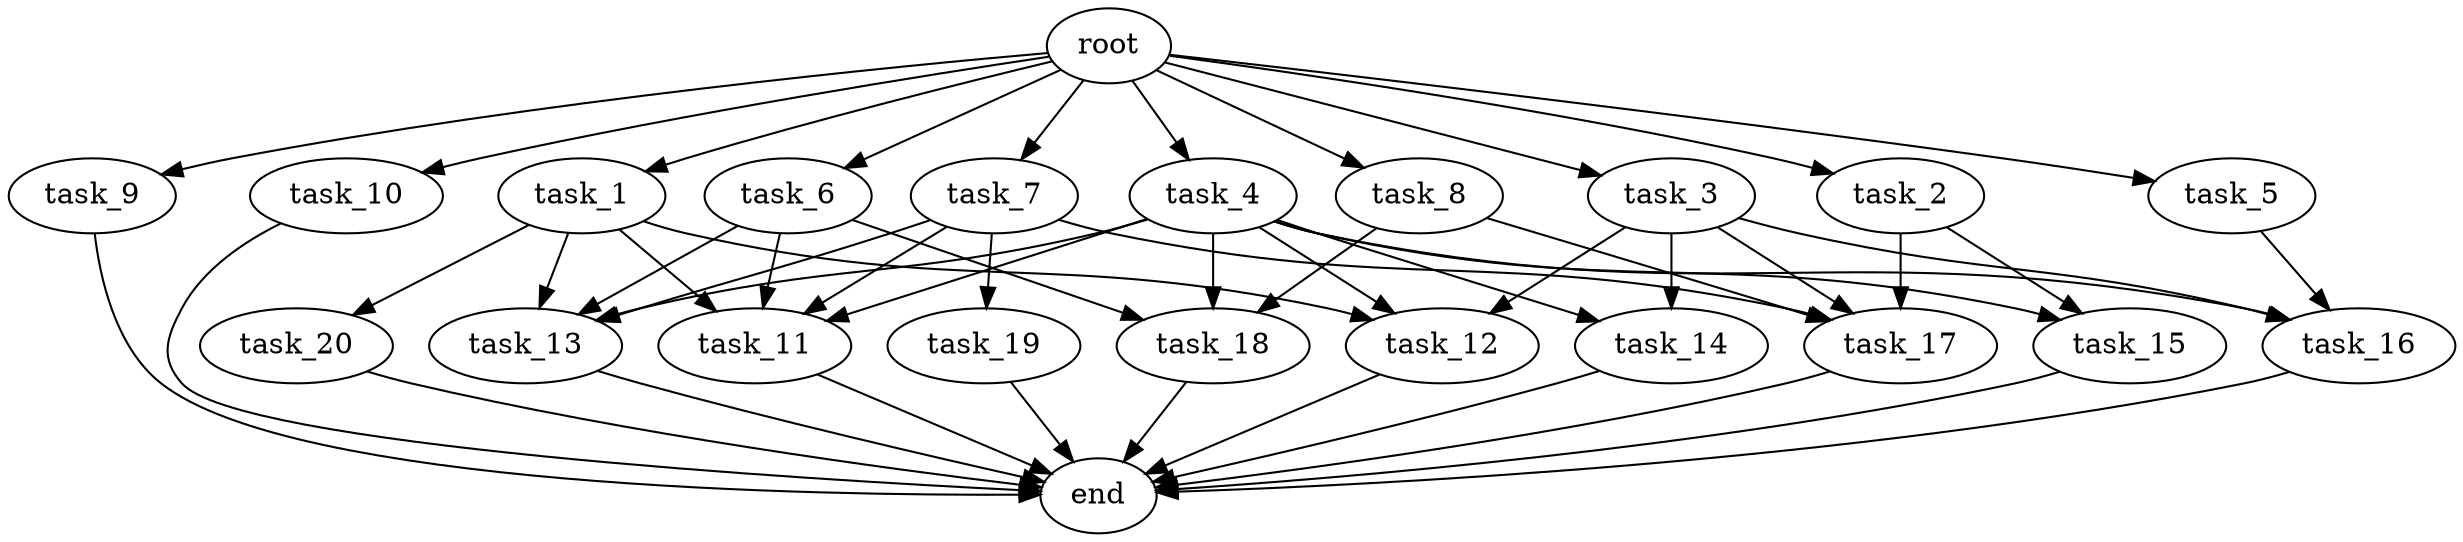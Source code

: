 digraph G {
  root [size="0.000000e+00"];
  task_1 [size="9.297209e+10"];
  task_2 [size="5.749492e+10"];
  task_3 [size="2.611814e+10"];
  task_4 [size="4.071939e+10"];
  task_5 [size="1.065543e+10"];
  task_6 [size="7.247873e+09"];
  task_7 [size="2.943224e+10"];
  task_8 [size="9.470208e+10"];
  task_9 [size="8.029619e+10"];
  task_10 [size="9.567137e+10"];
  task_11 [size="8.761254e+10"];
  task_12 [size="8.131660e+10"];
  task_13 [size="5.749364e+10"];
  task_14 [size="6.942224e+10"];
  task_15 [size="9.660589e+10"];
  task_16 [size="5.632123e+10"];
  task_17 [size="7.699902e+10"];
  task_18 [size="7.574975e+10"];
  task_19 [size="9.612426e+10"];
  task_20 [size="4.589025e+10"];
  end [size="0.000000e+00"];

  root -> task_1 [size="1.000000e-12"];
  root -> task_2 [size="1.000000e-12"];
  root -> task_3 [size="1.000000e-12"];
  root -> task_4 [size="1.000000e-12"];
  root -> task_5 [size="1.000000e-12"];
  root -> task_6 [size="1.000000e-12"];
  root -> task_7 [size="1.000000e-12"];
  root -> task_8 [size="1.000000e-12"];
  root -> task_9 [size="1.000000e-12"];
  root -> task_10 [size="1.000000e-12"];
  task_1 -> task_11 [size="2.190314e+08"];
  task_1 -> task_12 [size="2.710553e+08"];
  task_1 -> task_13 [size="1.437341e+08"];
  task_1 -> task_20 [size="4.589025e+08"];
  task_2 -> task_15 [size="4.830294e+08"];
  task_2 -> task_17 [size="1.924975e+08"];
  task_3 -> task_12 [size="2.710553e+08"];
  task_3 -> task_14 [size="3.471112e+08"];
  task_3 -> task_16 [size="1.877374e+08"];
  task_3 -> task_17 [size="1.924975e+08"];
  task_4 -> task_11 [size="2.190314e+08"];
  task_4 -> task_12 [size="2.710553e+08"];
  task_4 -> task_13 [size="1.437341e+08"];
  task_4 -> task_14 [size="3.471112e+08"];
  task_4 -> task_15 [size="4.830294e+08"];
  task_4 -> task_16 [size="1.877374e+08"];
  task_4 -> task_18 [size="2.524992e+08"];
  task_5 -> task_16 [size="1.877374e+08"];
  task_6 -> task_11 [size="2.190314e+08"];
  task_6 -> task_13 [size="1.437341e+08"];
  task_6 -> task_18 [size="2.524992e+08"];
  task_7 -> task_11 [size="2.190314e+08"];
  task_7 -> task_13 [size="1.437341e+08"];
  task_7 -> task_17 [size="1.924975e+08"];
  task_7 -> task_19 [size="9.612426e+08"];
  task_8 -> task_17 [size="1.924975e+08"];
  task_8 -> task_18 [size="2.524992e+08"];
  task_9 -> end [size="1.000000e-12"];
  task_10 -> end [size="1.000000e-12"];
  task_11 -> end [size="1.000000e-12"];
  task_12 -> end [size="1.000000e-12"];
  task_13 -> end [size="1.000000e-12"];
  task_14 -> end [size="1.000000e-12"];
  task_15 -> end [size="1.000000e-12"];
  task_16 -> end [size="1.000000e-12"];
  task_17 -> end [size="1.000000e-12"];
  task_18 -> end [size="1.000000e-12"];
  task_19 -> end [size="1.000000e-12"];
  task_20 -> end [size="1.000000e-12"];
}
